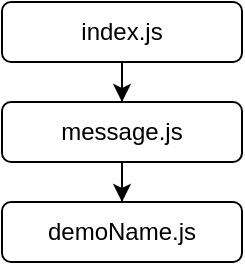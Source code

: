 <mxfile version="13.7.9" type="device" pages="2"><diagram id="mXpn5cpM7V__KEd-w24U" name="module-graph"><mxGraphModel dx="946" dy="600" grid="1" gridSize="10" guides="1" tooltips="1" connect="1" arrows="1" fold="1" page="1" pageScale="1" pageWidth="850" pageHeight="1100" math="0" shadow="0"><root><mxCell id="0"/><mxCell id="1" parent="0"/><mxCell id="IRFt-tCC_kalY7GiioO3-2" value="" style="edgeStyle=orthogonalEdgeStyle;rounded=0;orthogonalLoop=1;jettySize=auto;html=1;" edge="1" parent="1" source="zNMwQYAQI_e8p9MJ0TLB-1" target="IRFt-tCC_kalY7GiioO3-1"><mxGeometry relative="1" as="geometry"/></mxCell><mxCell id="zNMwQYAQI_e8p9MJ0TLB-1" value="index.js" style="rounded=1;whiteSpace=wrap;html=1;" parent="1" vertex="1"><mxGeometry x="360" y="310" width="120" height="30" as="geometry"/></mxCell><mxCell id="IRFt-tCC_kalY7GiioO3-4" value="" style="edgeStyle=orthogonalEdgeStyle;rounded=0;orthogonalLoop=1;jettySize=auto;html=1;" edge="1" parent="1" source="IRFt-tCC_kalY7GiioO3-1" target="IRFt-tCC_kalY7GiioO3-3"><mxGeometry relative="1" as="geometry"/></mxCell><mxCell id="IRFt-tCC_kalY7GiioO3-1" value="message.js" style="whiteSpace=wrap;html=1;rounded=1;" vertex="1" parent="1"><mxGeometry x="360" y="360" width="120" height="30" as="geometry"/></mxCell><mxCell id="IRFt-tCC_kalY7GiioO3-3" value="demoName.js" style="whiteSpace=wrap;html=1;rounded=1;" vertex="1" parent="1"><mxGeometry x="360" y="410" width="120" height="30" as="geometry"/></mxCell></root></mxGraphModel></diagram><diagram name="steps" id="ihsnFiVDMc-wjfHTb378"><mxGraphModel dx="946" dy="600" grid="1" gridSize="10" guides="1" tooltips="1" connect="1" arrows="1" fold="1" page="1" pageScale="1" pageWidth="850" pageHeight="1100" math="0" shadow="0"><root><mxCell id="lc48H-uoYemLqs96Jflt-0"/><mxCell id="lc48H-uoYemLqs96Jflt-1" parent="lc48H-uoYemLqs96Jflt-0"/><mxCell id="lc48H-uoYemLqs96Jflt-2" value="" style="edgeStyle=orthogonalEdgeStyle;rounded=0;orthogonalLoop=1;jettySize=auto;html=1;" edge="1" parent="lc48H-uoYemLqs96Jflt-1" source="lc48H-uoYemLqs96Jflt-3" target="lc48H-uoYemLqs96Jflt-5"><mxGeometry relative="1" as="geometry"/></mxCell><mxCell id="lc48H-uoYemLqs96Jflt-3" value="read file" style="rounded=1;whiteSpace=wrap;html=1;" vertex="1" parent="lc48H-uoYemLqs96Jflt-1"><mxGeometry x="360" y="310" width="120" height="30" as="geometry"/></mxCell><mxCell id="lc48H-uoYemLqs96Jflt-4" value="" style="edgeStyle=orthogonalEdgeStyle;rounded=0;orthogonalLoop=1;jettySize=auto;html=1;entryX=0.5;entryY=0;entryDx=0;entryDy=0;" edge="1" parent="lc48H-uoYemLqs96Jflt-1" source="lc48H-uoYemLqs96Jflt-5" target="lc48H-uoYemLqs96Jflt-13"><mxGeometry relative="1" as="geometry"/></mxCell><mxCell id="lc48H-uoYemLqs96Jflt-5" value="parse code to ast" style="whiteSpace=wrap;html=1;rounded=1;" vertex="1" parent="lc48H-uoYemLqs96Jflt-1"><mxGeometry x="360" y="360" width="120" height="30" as="geometry"/></mxCell><mxCell id="lc48H-uoYemLqs96Jflt-8" value="" style="edgeStyle=orthogonalEdgeStyle;rounded=0;orthogonalLoop=1;jettySize=auto;html=1;" edge="1" parent="lc48H-uoYemLqs96Jflt-1" source="lc48H-uoYemLqs96Jflt-6" target="lc48H-uoYemLqs96Jflt-7"><mxGeometry relative="1" as="geometry"/></mxCell><mxCell id="lc48H-uoYemLqs96Jflt-6" value="create asset info list" style="whiteSpace=wrap;html=1;rounded=1;" vertex="1" parent="lc48H-uoYemLqs96Jflt-1"><mxGeometry x="360" y="460" width="120" height="30" as="geometry"/></mxCell><mxCell id="lc48H-uoYemLqs96Jflt-10" value="" style="edgeStyle=orthogonalEdgeStyle;rounded=0;orthogonalLoop=1;jettySize=auto;html=1;" edge="1" parent="lc48H-uoYemLqs96Jflt-1" source="lc48H-uoYemLqs96Jflt-7" target="lc48H-uoYemLqs96Jflt-9"><mxGeometry relative="1" as="geometry"/></mxCell><mxCell id="lc48H-uoYemLqs96Jflt-7" value="create asset graph" style="whiteSpace=wrap;html=1;rounded=1;" vertex="1" parent="lc48H-uoYemLqs96Jflt-1"><mxGeometry x="360" y="510" width="120" height="30" as="geometry"/></mxCell><mxCell id="lc48H-uoYemLqs96Jflt-12" value="" style="edgeStyle=orthogonalEdgeStyle;rounded=0;orthogonalLoop=1;jettySize=auto;html=1;" edge="1" parent="lc48H-uoYemLqs96Jflt-1" source="lc48H-uoYemLqs96Jflt-9" target="lc48H-uoYemLqs96Jflt-11"><mxGeometry relative="1" as="geometry"/></mxCell><mxCell id="lc48H-uoYemLqs96Jflt-9" value="add mapping info" style="whiteSpace=wrap;html=1;rounded=1;" vertex="1" parent="lc48H-uoYemLqs96Jflt-1"><mxGeometry x="360" y="560" width="120" height="30" as="geometry"/></mxCell><mxCell id="lc48H-uoYemLqs96Jflt-17" value="" style="edgeStyle=orthogonalEdgeStyle;rounded=0;orthogonalLoop=1;jettySize=auto;html=1;" edge="1" parent="lc48H-uoYemLqs96Jflt-1" source="lc48H-uoYemLqs96Jflt-11" target="lc48H-uoYemLqs96Jflt-16"><mxGeometry relative="1" as="geometry"/></mxCell><mxCell id="lc48H-uoYemLqs96Jflt-11" value="create bundle content" style="whiteSpace=wrap;html=1;rounded=1;" vertex="1" parent="lc48H-uoYemLqs96Jflt-1"><mxGeometry x="360" y="610" width="120" height="30" as="geometry"/></mxCell><mxCell id="lc48H-uoYemLqs96Jflt-15" value="" style="edgeStyle=orthogonalEdgeStyle;rounded=0;orthogonalLoop=1;jettySize=auto;html=1;" edge="1" parent="lc48H-uoYemLqs96Jflt-1" source="lc48H-uoYemLqs96Jflt-13"><mxGeometry relative="1" as="geometry"><mxPoint x="420" y="460" as="targetPoint"/></mxGeometry></mxCell><mxCell id="lc48H-uoYemLqs96Jflt-13" value="find import syntax" style="whiteSpace=wrap;html=1;rounded=1;" vertex="1" parent="lc48H-uoYemLqs96Jflt-1"><mxGeometry x="360" y="410" width="120" height="30" as="geometry"/></mxCell><mxCell id="lc48H-uoYemLqs96Jflt-16" value="write file" style="whiteSpace=wrap;html=1;rounded=1;" vertex="1" parent="lc48H-uoYemLqs96Jflt-1"><mxGeometry x="360" y="660" width="120" height="30" as="geometry"/></mxCell></root></mxGraphModel></diagram></mxfile>